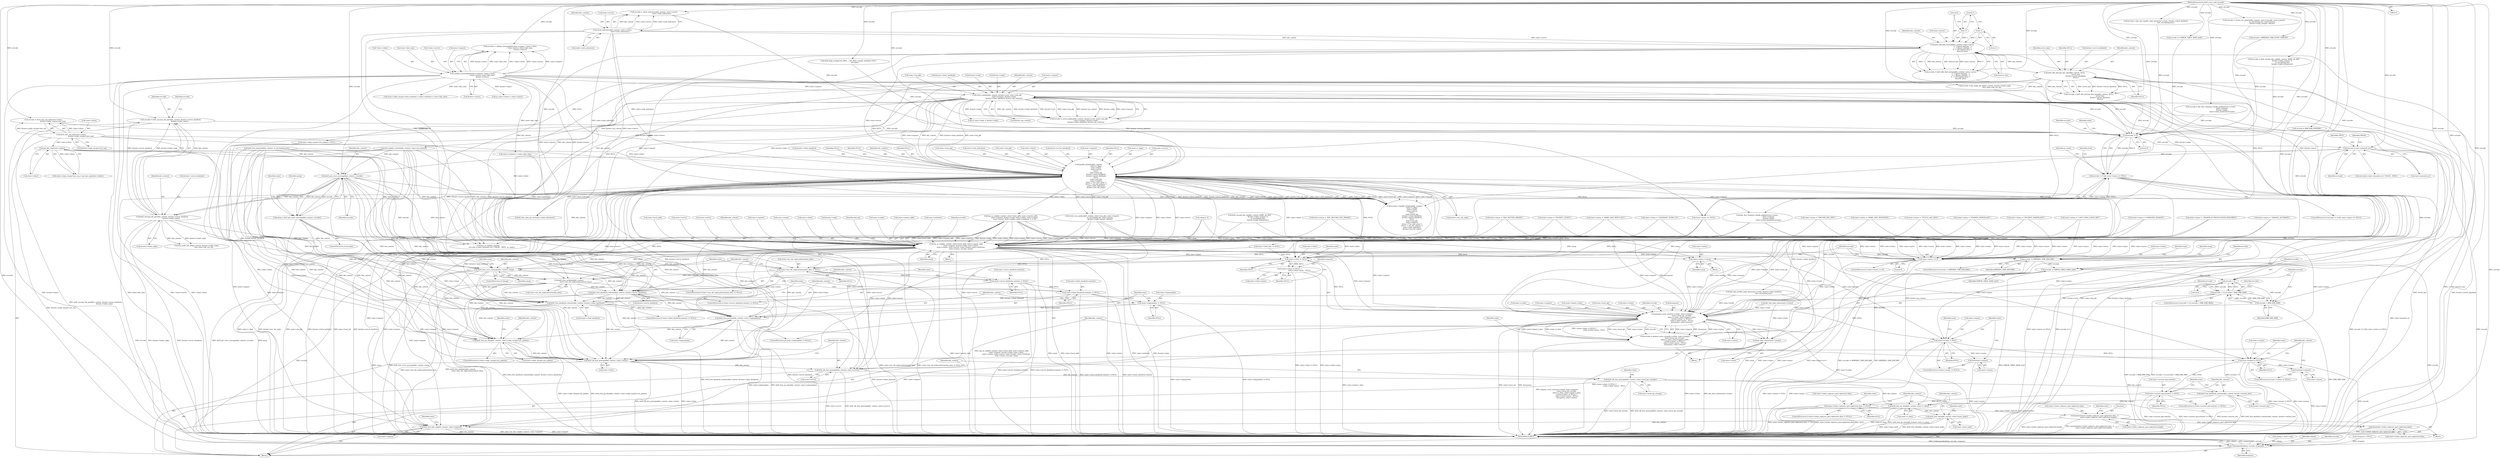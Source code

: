 digraph "0_krb5_ffb35baac6981f9e8914f8f3bffd37f284b85970@API" {
"1000519" [label="(Call,errcode = krb5_encrypt_tkt_part(kdc_context, &state->server_keyblock,\n                                    &state->ticket_reply))"];
"1000521" [label="(Call,krb5_encrypt_tkt_part(kdc_context, &state->server_keyblock,\n                                    &state->ticket_reply))"];
"1000466" [label="(Call,handle_authdata(kdc_context,\n                              state->c_flags,\n                              state->client,\n                              state->server,\n                              NULL,\n                              state->local_tgt,\n                              &state->client_keyblock,\n                              &state->server_keyblock,\n                              NULL,\n                              state->req_pkt,\n                              state->request,\n                              NULL, /* for_user_princ */\n                              NULL, /* enc_tkt_request */\n                              state->auth_indicators,\n                              &state->enc_tkt_reply))"];
"1000413" [label="(Call,return_padata(kdc_context, &state->rock, state->req_pkt,\n                            state->request, &state->reply,\n                            &state->client_keyblock, &state->pa_context))"];
"1000250" [label="(Call,krb5_dbe_decrypt_key_data(kdc_context, NULL,\n                                             server_key,\n                                             &state->server_keyblock,\n                                             NULL))"];
"1000228" [label="(Call,krb5_dbe_find_enctype(kdc_context, state->server,\n                                         -1, /* ignore keytype   */\n                                         -1, /* Ignore salttype  */\n                                         0,  /* Get highest kvno */\n                                         &server_key))"];
"1000198" [label="(Call,check_indicators(kdc_context, state->server,\n                               state->auth_indicators))"];
"1000233" [label="(Call,-1)"];
"1000235" [label="(Call,-1)"];
"1000172" [label="(Call,validate_forwardable(state->request, *state->client,\n                                        *state->server, state->kdc_time,\n                                        &state->status))"];
"1000341" [label="(Call,get_key_exp(state->client))"];
"1000307" [label="(Call,fetch_last_req_info(state->client,\n                                       &state->reply_encpart.last_req))"];
"1000116" [label="(MethodParameterIn,krb5_error_code errcode)"];
"1000789" [label="(Call,errcode != 0)"];
"1000788" [label="(Call,errcode != 0 && state->status == NULL)"];
"1000820" [label="(Call,errcode || state->preauth_err)"];
"1000844" [label="(Call,krb5_get_error_message(kdc_context, errcode))"];
"1000842" [label="(Call,emsg = krb5_get_error_message(kdc_context, errcode))"];
"1000852" [label="(Call,log_as_req(kdc_context, state->local_addr, state->remote_addr,\n                   state->request, &state->reply, state->client,\n                   state->cname, state->server, state->sname, state->authtime,\n                   state->status, errcode, emsg))"];
"1000894" [label="(Call,state->status == 0)"];
"1000926" [label="(Call,prepare_error_as(state->rstate, state->request,\n                                       state->local_tgt, errcode,\n                                       state->e_data, state->typed_e_data,\n                                       ((state->client != NULL) ?\n                                        state->client->princ : NULL),\n                                       &response, state->status))"];
"1000924" [label="(Call,errcode = prepare_error_as(state->rstate, state->request,\n                                       state->local_tgt, errcode,\n                                       state->e_data, state->typed_e_data,\n                                       ((state->client != NULL) ?\n                                        state->client->princ : NULL),\n                                       &response, state->status))"];
"1001162" [label="(Call,(*oldrespond)(oldarg, errcode, response))"];
"1001133" [label="(Call,krb5_free_pa_data(kdc_context, state->e_data))"];
"1001138" [label="(Call,krb5_free_data(kdc_context, state->inner_body))"];
"1001147" [label="(Call,krb5_free_kdc_req(kdc_context, state->request))"];
"1001143" [label="(Call,kdc_free_rstate(state->rstate))"];
"1000900" [label="(Call,state->status = emsg)"];
"1000906" [label="(Call,errcode != KRB5KDC_ERR_DISCARD)"];
"1000910" [label="(Call,errcode -= ERROR_TABLE_BASE_krb5)"];
"1000915" [label="(Call,errcode < 0)"];
"1000914" [label="(Call,errcode < 0 || errcode > KRB_ERR_MAX)"];
"1000918" [label="(Call,errcode > KRB_ERR_MAX)"];
"1000944" [label="(Call,state->client != NULL)"];
"1000943" [label="(Call,(state->client != NULL) ?\n                                        state->client->princ : NULL)"];
"1000971" [label="(Call,state->enc_tkt_reply.authorization_data != NULL)"];
"1000978" [label="(Call,krb5_free_authdata(kdc_context,\n                           state->enc_tkt_reply.authorization_data))"];
"1000993" [label="(Call,krb5_free_keyblock_contents(kdc_context, &state->server_keyblock))"];
"1001007" [label="(Call,krb5_free_keyblock_contents(kdc_context, &state->client_keyblock))"];
"1001021" [label="(Call,krb5_free_pa_data(kdc_context, state->reply.padata))"];
"1001034" [label="(Call,krb5_free_pa_data(kdc_context, state->reply_encpart.enc_padata))"];
"1001061" [label="(Call,krb5_db_free_principal(kdc_context, state->client))"];
"1001066" [label="(Call,krb5_db_free_principal(kdc_context, state->server))"];
"1001071" [label="(Call,krb5_db_free_principal(kdc_context, state->local_tgt_storage))"];
"1001084" [label="(Call,krb5_free_keyblock_contents(kdc_context, &state->session_key))"];
"1000986" [label="(Call,state->server_keyblock.contents != NULL)"];
"1001000" [label="(Call,state->client_keyblock.contents != NULL)"];
"1001014" [label="(Call,state->reply.padata != NULL)"];
"1001042" [label="(Call,state->cname != NULL)"];
"1001047" [label="(Call,free(state->cname))"];
"1001052" [label="(Call,state->sname != NULL)"];
"1001057" [label="(Call,free(state->sname))"];
"1001077" [label="(Call,state->session_key.contents != NULL)"];
"1001091" [label="(Call,state->ticket_reply.enc_part.ciphertext.data != NULL)"];
"1001103" [label="(Call,memset(state->ticket_reply.enc_part.ciphertext.data , 0,\n               state->ticket_reply.enc_part.ciphertext.length))"];
"1001123" [label="(Call,free(state->ticket_reply.enc_part.ciphertext.data))"];
"1000967" [label="(Call,krb5_free_error_message(kdc_context, emsg))"];
"1001017" [label="(Identifier,state)"];
"1001091" [label="(Call,state->ticket_reply.enc_part.ciphertext.data != NULL)"];
"1000790" [label="(Identifier,errcode)"];
"1001003" [label="(Identifier,state)"];
"1000612" [label="(Call,errcode = kdc_fast_handle_reply_key(state->rstate, &state->client_keyblock,\n                                        &as_encrypting_key))"];
"1000501" [label="(Call,&state->enc_tkt_reply)"];
"1000979" [label="(Identifier,kdc_context)"];
"1000851" [label="(Block,)"];
"1001054" [label="(Identifier,state)"];
"1000116" [label="(MethodParameterIn,krb5_error_code errcode)"];
"1000422" [label="(Call,state->request)"];
"1000478" [label="(Call,state->local_tgt)"];
"1000156" [label="(Call,oldarg = state->arg)"];
"1000655" [label="(Call,state->status = \"KDC_RETURN_ENC_PADATA\")"];
"1001147" [label="(Call,krb5_free_kdc_req(kdc_context, state->request))"];
"1000378" [label="(Call,state->reply_encpart.times.authtime = state->authtime = state->kdc_time)"];
"1000915" [label="(Call,errcode < 0)"];
"1000250" [label="(Call,krb5_dbe_decrypt_key_data(kdc_context, NULL,\n                                             server_key,\n                                             &state->server_keyblock,\n                                             NULL))"];
"1000954" [label="(Identifier,NULL)"];
"1000498" [label="(Call,state->auth_indicators)"];
"1000199" [label="(Identifier,kdc_context)"];
"1000176" [label="(Call,*state->client)"];
"1001148" [label="(Identifier,kdc_context)"];
"1000490" [label="(Call,state->req_pkt)"];
"1001152" [label="(Call,k5_free_data_ptr_list(state->auth_indicators))"];
"1000542" [label="(Call,kau_make_tkt_id(kdc_context, &state->ticket_reply,\n                              &au_state->tkt_out_id))"];
"1001056" [label="(Identifier,NULL)"];
"1001140" [label="(Call,state->inner_body)"];
"1000830" [label="(Call,free_padata_context(kdc_context, state->pa_context))"];
"1001051" [label="(ControlStructure,if (state->sname != NULL))"];
"1001080" [label="(Identifier,state)"];
"1000192" [label="(Call,errcode += ERROR_TABLE_BASE_krb5)"];
"1001108" [label="(Identifier,state)"];
"1000229" [label="(Identifier,kdc_context)"];
"1001085" [label="(Identifier,kdc_context)"];
"1000992" [label="(Identifier,NULL)"];
"1000937" [label="(Call,state->e_data)"];
"1001149" [label="(Call,state->request)"];
"1000899" [label="(Block,)"];
"1000750" [label="(Call,log_as_req(kdc_context, state->local_addr, state->remote_addr,\n               state->request, &state->reply, state->client, state->cname,\n               state->server, state->sname, state->authtime, 0, 0, 0))"];
"1000254" [label="(Call,&state->server_keyblock)"];
"1000527" [label="(Call,&state->ticket_reply)"];
"1000196" [label="(Call,errcode = check_indicators(kdc_context, state->server,\n                               state->auth_indicators))"];
"1000854" [label="(Call,state->local_addr)"];
"1000471" [label="(Call,state->client)"];
"1000440" [label="(Call,state->status = \"KDC_RETURN_PADATA\")"];
"1000917" [label="(Literal,0)"];
"1000230" [label="(Call,state->server)"];
"1000873" [label="(Call,state->server)"];
"1000966" [label="(Identifier,emsg)"];
"1000419" [label="(Call,state->req_pkt)"];
"1000882" [label="(Call,state->status)"];
"1000930" [label="(Call,state->request)"];
"1000940" [label="(Call,state->typed_e_data)"];
"1000614" [label="(Call,kdc_fast_handle_reply_key(state->rstate, &state->client_keyblock,\n                                        &as_encrypting_key))"];
"1000994" [label="(Identifier,kdc_context)"];
"1000898" [label="(Literal,0)"];
"1000804" [label="(Identifier,au_state)"];
"1000172" [label="(Call,validate_forwardable(state->request, *state->client,\n                                        *state->server, state->kdc_time,\n                                        &state->status))"];
"1000677" [label="(Call,krb5_encode_kdc_rep(kdc_context, KRB5_AS_REP,\n                                  &state->reply_encpart, 0,\n                                  as_encrypting_key,\n                                  &state->reply, &response))"];
"1001134" [label="(Identifier,kdc_context)"];
"1001049" [label="(Identifier,state)"];
"1001076" [label="(ControlStructure,if (state->session_key.contents != NULL))"];
"1000853" [label="(Identifier,kdc_context)"];
"1000485" [label="(Call,&state->server_keyblock)"];
"1000843" [label="(Identifier,emsg)"];
"1001047" [label="(Call,free(state->cname))"];
"1000860" [label="(Call,state->request)"];
"1000909" [label="(Block,)"];
"1001053" [label="(Call,state->sname)"];
"1000876" [label="(Call,state->sname)"];
"1000534" [label="(Call,state->status = \"ENCRYPT_TICKET\")"];
"1000901" [label="(Call,state->status)"];
"1000789" [label="(Call,errcode != 0)"];
"1000508" [label="(Call,krb5_klog_syslog(LOG_INFO, _(\"AS_REQ : handle_authdata (%d)\"),\n                         errcode))"];
"1000840" [label="(ControlStructure,if (errcode))"];
"1000817" [label="(Call,kau_as_req(kdc_context,\n              (errcode || state->preauth_err) ? FALSE : TRUE, au_state))"];
"1000540" [label="(Call,errcode = kau_make_tkt_id(kdc_context, &state->ticket_reply,\n                              &au_state->tkt_out_id))"];
"1000228" [label="(Call,krb5_dbe_find_enctype(kdc_context, state->server,\n                                         -1, /* ignore keytype   */\n                                         -1, /* Ignore salttype  */\n                                         0,  /* Get highest kvno */\n                                         &server_key))"];
"1000844" [label="(Call,krb5_get_error_message(kdc_context, errcode))"];
"1000794" [label="(Identifier,state)"];
"1000493" [label="(Call,state->request)"];
"1001104" [label="(Call,state->ticket_reply.enc_part.ciphertext.data)"];
"1000522" [label="(Identifier,kdc_context)"];
"1000497" [label="(Identifier,NULL)"];
"1001144" [label="(Call,state->rstate)"];
"1001092" [label="(Call,state->ticket_reply.enc_part.ciphertext.data)"];
"1000820" [label="(Call,errcode || state->preauth_err)"];
"1000627" [label="(Call,state->status = \"MAKE_FAST_REPLY_KEY\")"];
"1000974" [label="(Identifier,state)"];
"1001124" [label="(Call,state->ticket_reply.enc_part.ciphertext.data)"];
"1000867" [label="(Call,state->client)"];
"1000693" [label="(Call,state->client_key != NULL)"];
"1001007" [label="(Call,krb5_free_keyblock_contents(kdc_context, &state->client_keyblock))"];
"1000532" [label="(Identifier,errcode)"];
"1000895" [label="(Call,state->status)"];
"1000913" [label="(ControlStructure,if (errcode < 0 || errcode > KRB_ERR_MAX))"];
"1001163" [label="(Identifier,oldarg)"];
"1000863" [label="(Call,&state->reply)"];
"1000925" [label="(Identifier,errcode)"];
"1000978" [label="(Call,krb5_free_authdata(kdc_context,\n                           state->enc_tkt_reply.authorization_data))"];
"1000635" [label="(Call,return_enc_padata(kdc_context, state->req_pkt, state->request,\n                                as_encrypting_key, state->server,\n                                &state->reply_encpart, FALSE))"];
"1001138" [label="(Call,krb5_free_data(kdc_context, state->inner_body))"];
"1000986" [label="(Call,state->server_keyblock.contents != NULL)"];
"1001128" [label="(Identifier,state)"];
"1000203" [label="(Call,state->auth_indicators)"];
"1000170" [label="(Call,errcode = validate_forwardable(state->request, *state->client,\n                                        *state->server, state->kdc_time,\n                                        &state->status))"];
"1000555" [label="(Call,state->status = \"GENERATE_TICKET_ID\")"];
"1000236" [label="(Literal,1)"];
"1000904" [label="(Identifier,emsg)"];
"1001166" [label="(MethodReturn,RET)"];
"1000944" [label="(Call,state->client != NULL)"];
"1000574" [label="(Call,kdc_fast_response_handle_padata(state->rstate,\n                                              state->request,\n                                              &state->reply,\n                                              state->client_keyblock.enctype))"];
"1001086" [label="(Call,&state->session_key)"];
"1001123" [label="(Call,free(state->ticket_reply.enc_part.ciphertext.data))"];
"1000968" [label="(Identifier,kdc_context)"];
"1000902" [label="(Identifier,state)"];
"1000464" [label="(Call,errcode = handle_authdata(kdc_context,\n                              state->c_flags,\n                              state->client,\n                              state->server,\n                              NULL,\n                              state->local_tgt,\n                              &state->client_keyblock,\n                              &state->server_keyblock,\n                              NULL,\n                              state->req_pkt,\n                              state->request,\n                              NULL, /* for_user_princ */\n                              NULL, /* enc_tkt_request */\n                              state->auth_indicators,\n                              &state->enc_tkt_reply))"];
"1000468" [label="(Call,state->c_flags)"];
"1000714" [label="(Call,state->status = \"ENCODE_KDC_REP\")"];
"1001000" [label="(Call,state->client_keyblock.contents != NULL)"];
"1001058" [label="(Call,state->sname)"];
"1000318" [label="(Call,state->status = \"FETCH_LAST_REQ\")"];
"1000971" [label="(Call,state->enc_tkt_reply.authorization_data != NULL)"];
"1000842" [label="(Call,emsg = krb5_get_error_message(kdc_context, errcode))"];
"1000916" [label="(Identifier,errcode)"];
"1000523" [label="(Call,&state->server_keyblock)"];
"1000572" [label="(Call,errcode = kdc_fast_response_handle_padata(state->rstate,\n                                              state->request,\n                                              &state->reply,\n                                              state->client_keyblock.enctype))"];
"1000260" [label="(Call,state->status = \"DECRYPT_SERVER_KEY\")"];
"1001084" [label="(Call,krb5_free_keyblock_contents(kdc_context, &state->session_key))"];
"1000184" [label="(Call,state->kdc_time)"];
"1000411" [label="(Call,errcode = return_padata(kdc_context, &state->rock, state->req_pkt,\n                            state->request, &state->reply,\n                            &state->client_keyblock, &state->pa_context))"];
"1000307" [label="(Call,fetch_last_req_info(state->client,\n                                       &state->reply_encpart.last_req))"];
"1001014" [label="(Call,state->reply.padata != NULL)"];
"1001006" [label="(Identifier,NULL)"];
"1001077" [label="(Call,state->session_key.contents != NULL)"];
"1000233" [label="(Call,-1)"];
"1000826" [label="(Identifier,TRUE)"];
"1000933" [label="(Call,state->local_tgt)"];
"1001068" [label="(Call,state->server)"];
"1000965" [label="(ControlStructure,if (emsg))"];
"1000797" [label="(Call,state->status = \"UNKNOWN_REASON\")"];
"1000235" [label="(Call,-1)"];
"1001078" [label="(Call,state->session_key.contents)"];
"1000237" [label="(Literal,0)"];
"1000846" [label="(Identifier,errcode)"];
"1000906" [label="(Call,errcode != KRB5KDC_ERR_DISCARD)"];
"1000905" [label="(ControlStructure,if (errcode != KRB5KDC_ERR_DISCARD))"];
"1000989" [label="(Identifier,state)"];
"1001059" [label="(Identifier,state)"];
"1000474" [label="(Call,state->server)"];
"1000342" [label="(Call,state->client)"];
"1000662" [label="(Call,kdc_fast_hide_client(state->rstate))"];
"1000117" [label="(Block,)"];
"1001165" [label="(Identifier,response)"];
"1000251" [label="(Identifier,kdc_context)"];
"1000949" [label="(Call,state->client->princ)"];
"1000921" [label="(Call,errcode = KRB_ERR_GENERIC)"];
"1000948" [label="(Identifier,NULL)"];
"1000912" [label="(Identifier,ERROR_TABLE_BASE_krb5)"];
"1000520" [label="(Identifier,errcode)"];
"1000792" [label="(Call,state->status == NULL)"];
"1000999" [label="(ControlStructure,if (state->client_keyblock.contents != NULL))"];
"1000128" [label="(Call,*emsg = 0)"];
"1001102" [label="(Block,)"];
"1001041" [label="(ControlStructure,if (state->cname != NULL))"];
"1000311" [label="(Call,&state->reply_encpart.last_req)"];
"1000187" [label="(Call,&state->status)"];
"1000852" [label="(Call,log_as_req(kdc_context, state->local_addr, state->remote_addr,\n                   state->request, &state->reply, state->client,\n                   state->cname, state->server, state->sname, state->authtime,\n                   state->status, errcode, emsg))"];
"1000845" [label="(Identifier,kdc_context)"];
"1000481" [label="(Call,&state->client_keyblock)"];
"1000413" [label="(Call,return_padata(kdc_context, &state->rock, state->req_pkt,\n                            state->request, &state->reply,\n                            &state->client_keyblock, &state->pa_context))"];
"1001001" [label="(Call,state->client_keyblock.contents)"];
"1000907" [label="(Identifier,errcode)"];
"1000825" [label="(Identifier,FALSE)"];
"1001043" [label="(Call,state->cname)"];
"1000496" [label="(Identifier,NULL)"];
"1000957" [label="(Call,state->status)"];
"1001021" [label="(Call,krb5_free_pa_data(kdc_context, state->reply.padata))"];
"1001046" [label="(Identifier,NULL)"];
"1001044" [label="(Identifier,state)"];
"1000209" [label="(Call,state->status = \"HIGHER_AUTHENTICATION_REQUIRED\")"];
"1000200" [label="(Call,state->server)"];
"1000926" [label="(Call,prepare_error_as(state->rstate, state->request,\n                                       state->local_tgt, errcode,\n                                       state->e_data, state->typed_e_data,\n                                       ((state->client != NULL) ?\n                                        state->client->princ : NULL),\n                                       &response, state->status))"];
"1000849" [label="(Identifier,state)"];
"1001083" [label="(Identifier,NULL)"];
"1001042" [label="(Call,state->cname != NULL)"];
"1000922" [label="(Identifier,errcode)"];
"1000888" [label="(Identifier,did_log)"];
"1000956" [label="(Identifier,response)"];
"1001101" [label="(Identifier,NULL)"];
"1000945" [label="(Call,state->client)"];
"1001057" [label="(Call,free(state->sname))"];
"1000819" [label="(Call,(errcode || state->preauth_err) ? FALSE : TRUE)"];
"1000519" [label="(Call,errcode = krb5_encrypt_tkt_part(kdc_context, &state->server_keyblock,\n                                    &state->ticket_reply))"];
"1000466" [label="(Call,handle_authdata(kdc_context,\n                              state->c_flags,\n                              state->client,\n                              state->server,\n                              NULL,\n                              state->local_tgt,\n                              &state->client_keyblock,\n                              &state->server_keyblock,\n                              NULL,\n                              state->req_pkt,\n                              state->request,\n                              NULL, /* for_user_princ */\n                              NULL, /* enc_tkt_request */\n                              state->auth_indicators,\n                              &state->enc_tkt_reply))"];
"1000477" [label="(Identifier,NULL)"];
"1000429" [label="(Call,&state->client_keyblock)"];
"1000822" [label="(Call,state->preauth_err)"];
"1000927" [label="(Call,state->rstate)"];
"1001135" [label="(Call,state->e_data)"];
"1000633" [label="(Call,errcode = return_enc_padata(kdc_context, state->req_pkt, state->request,\n                                as_encrypting_key, state->server,\n                                &state->reply_encpart, FALSE))"];
"1000467" [label="(Identifier,kdc_context)"];
"1000987" [label="(Call,state->server_keyblock.contents)"];
"1001164" [label="(Identifier,errcode)"];
"1001133" [label="(Call,krb5_free_pa_data(kdc_context, state->e_data))"];
"1000180" [label="(Call,*state->server)"];
"1000900" [label="(Call,state->status = emsg)"];
"1000977" [label="(Identifier,NULL)"];
"1000253" [label="(Identifier,server_key)"];
"1001031" [label="(Identifier,state)"];
"1000995" [label="(Call,&state->server_keyblock)"];
"1000791" [label="(Literal,0)"];
"1000799" [label="(Identifier,state)"];
"1000513" [label="(Call,state->status = \"HANDLE_AUTHDATA\")"];
"1001009" [label="(Call,&state->client_keyblock)"];
"1001015" [label="(Call,state->reply.padata)"];
"1000460" [label="(Call,errcode = KRB5KDC_ERR_ETYPE_NOSUPP)"];
"1000234" [label="(Literal,1)"];
"1000124" [label="(Call,*response = NULL)"];
"1000914" [label="(Call,errcode < 0 || errcode > KRB_ERR_MAX)"];
"1000248" [label="(Call,errcode = krb5_dbe_decrypt_key_data(kdc_context, NULL,\n                                             server_key,\n                                             &state->server_keyblock,\n                                             NULL))"];
"1001066" [label="(Call,krb5_db_free_principal(kdc_context, state->server))"];
"1000920" [label="(Identifier,KRB_ERR_MAX)"];
"1000936" [label="(Identifier,errcode)"];
"1001063" [label="(Call,state->client)"];
"1000198" [label="(Call,check_indicators(kdc_context, state->server,\n                               state->auth_indicators))"];
"1001139" [label="(Identifier,kdc_context)"];
"1001072" [label="(Identifier,kdc_context)"];
"1001096" [label="(Identifier,state)"];
"1000969" [label="(Identifier,emsg)"];
"1000809" [label="(Call,au_state->reply = &state->reply)"];
"1000911" [label="(Identifier,errcode)"];
"1001103" [label="(Call,memset(state->ticket_reply.enc_part.ciphertext.data , 0,\n               state->ticket_reply.enc_part.ciphertext.length))"];
"1000821" [label="(Identifier,errcode)"];
"1001154" [label="(Identifier,state)"];
"1000386" [label="(Call,state->authtime = state->kdc_time)"];
"1000433" [label="(Call,&state->pa_context)"];
"1001034" [label="(Call,krb5_free_pa_data(kdc_context, state->reply_encpart.enc_padata))"];
"1000894" [label="(Call,state->status == 0)"];
"1001071" [label="(Call,krb5_db_free_principal(kdc_context, state->local_tgt_storage))"];
"1000980" [label="(Call,state->enc_tkt_reply.authorization_data)"];
"1000415" [label="(Call,&state->rock)"];
"1000870" [label="(Call,state->cname)"];
"1001035" [label="(Identifier,kdc_context)"];
"1001061" [label="(Call,krb5_db_free_principal(kdc_context, state->client))"];
"1000425" [label="(Call,&state->reply)"];
"1000924" [label="(Call,errcode = prepare_error_as(state->rstate, state->request,\n                                       state->local_tgt, errcode,\n                                       state->e_data, state->typed_e_data,\n                                       ((state->client != NULL) ?\n                                        state->client->princ : NULL),\n                                       &response, state->status))"];
"1001114" [label="(Call,state->ticket_reply.enc_part.ciphertext.length)"];
"1000967" [label="(Call,krb5_free_error_message(kdc_context, emsg))"];
"1000675" [label="(Call,errcode = krb5_encode_kdc_rep(kdc_context, KRB5_AS_REP,\n                                  &state->reply_encpart, 0,\n                                  as_encrypting_key,\n                                  &state->reply, &response))"];
"1001036" [label="(Call,state->reply_encpart.enc_padata)"];
"1001067" [label="(Identifier,kdc_context)"];
"1000893" [label="(ControlStructure,if (state->status == 0))"];
"1000918" [label="(Call,errcode > KRB_ERR_MAX)"];
"1001013" [label="(ControlStructure,if (state->reply.padata != NULL))"];
"1001052" [label="(Call,state->sname != NULL)"];
"1000489" [label="(Identifier,NULL)"];
"1000908" [label="(Identifier,KRB5KDC_ERR_DISCARD)"];
"1001008" [label="(Identifier,kdc_context)"];
"1001090" [label="(ControlStructure,if (state->ticket_reply.enc_part.ciphertext.data != NULL))"];
"1000802" [label="(Call,au_state->status = state->status)"];
"1000857" [label="(Call,state->remote_addr)"];
"1000788" [label="(Call,errcode != 0 && state->status == NULL)"];
"1000879" [label="(Call,state->authtime)"];
"1000886" [label="(Identifier,emsg)"];
"1001073" [label="(Call,state->local_tgt_storage)"];
"1000910" [label="(Call,errcode -= ERROR_TABLE_BASE_krb5)"];
"1000258" [label="(Identifier,NULL)"];
"1000962" [label="(Identifier,state)"];
"1001023" [label="(Call,state->reply.padata)"];
"1000787" [label="(ControlStructure,if (errcode != 0 && state->status == NULL))"];
"1000593" [label="(Call,state->status = \"MAKE_FAST_RESPONSE\")"];
"1000943" [label="(Call,(state->client != NULL) ?\n                                        state->client->princ : NULL)"];
"1000305" [label="(Call,errcode = fetch_last_req_info(state->client,\n                                       &state->reply_encpart.last_req))"];
"1000885" [label="(Identifier,errcode)"];
"1000951" [label="(Identifier,state)"];
"1000404" [label="(Call,state->reply_encpart.enc_padata = NULL)"];
"1001028" [label="(ControlStructure,if (state->reply_encpart.enc_padata))"];
"1000341" [label="(Call,get_key_exp(state->client))"];
"1001020" [label="(Identifier,NULL)"];
"1000173" [label="(Call,state->request)"];
"1000241" [label="(Call,state->status = \"FINDING_SERVER_KEY\")"];
"1000238" [label="(Call,&server_key)"];
"1001143" [label="(Call,kdc_free_rstate(state->rstate))"];
"1001113" [label="(Literal,0)"];
"1000308" [label="(Call,state->client)"];
"1000335" [label="(Call,state->reply_encpart.key_exp = get_key_exp(state->client))"];
"1000985" [label="(ControlStructure,if (state->server_keyblock.contents != NULL))"];
"1001062" [label="(Identifier,kdc_context)"];
"1001162" [label="(Call,(*oldrespond)(oldarg, errcode, response))"];
"1000414" [label="(Identifier,kdc_context)"];
"1000252" [label="(Identifier,NULL)"];
"1001048" [label="(Call,state->cname)"];
"1001145" [label="(Identifier,state)"];
"1000993" [label="(Call,krb5_free_keyblock_contents(kdc_context, &state->server_keyblock))"];
"1000970" [label="(ControlStructure,if (state->enc_tkt_reply.authorization_data != NULL))"];
"1000837" [label="(Call,krb5_free_keyblock(kdc_context, as_encrypting_key))"];
"1000972" [label="(Call,state->enc_tkt_reply.authorization_data)"];
"1000521" [label="(Call,krb5_encrypt_tkt_part(kdc_context, &state->server_keyblock,\n                                    &state->ticket_reply))"];
"1000226" [label="(Call,errcode = krb5_dbe_find_enctype(kdc_context, state->server,\n                                         -1, /* ignore keytype   */\n                                         -1, /* Ignore salttype  */\n                                         0,  /* Get highest kvno */\n                                         &server_key))"];
"1001022" [label="(Identifier,kdc_context)"];
"1000919" [label="(Identifier,errcode)"];
"1000955" [label="(Call,&response)"];
"1000455" [label="(Call,state->status = \"CANT_FIND_CLIENT_KEY\")"];
"1000519" -> "1000117"  [label="AST: "];
"1000519" -> "1000521"  [label="CFG: "];
"1000520" -> "1000519"  [label="AST: "];
"1000521" -> "1000519"  [label="AST: "];
"1000532" -> "1000519"  [label="CFG: "];
"1000519" -> "1001166"  [label="DDG: krb5_encrypt_tkt_part(kdc_context, &state->server_keyblock,\n                                    &state->ticket_reply)"];
"1000521" -> "1000519"  [label="DDG: kdc_context"];
"1000521" -> "1000519"  [label="DDG: &state->server_keyblock"];
"1000521" -> "1000519"  [label="DDG: &state->ticket_reply"];
"1000116" -> "1000519"  [label="DDG: errcode"];
"1000519" -> "1000789"  [label="DDG: errcode"];
"1000521" -> "1000527"  [label="CFG: "];
"1000522" -> "1000521"  [label="AST: "];
"1000523" -> "1000521"  [label="AST: "];
"1000527" -> "1000521"  [label="AST: "];
"1000521" -> "1001166"  [label="DDG: &state->ticket_reply"];
"1000521" -> "1001166"  [label="DDG: &state->server_keyblock"];
"1000466" -> "1000521"  [label="DDG: kdc_context"];
"1000466" -> "1000521"  [label="DDG: &state->server_keyblock"];
"1000521" -> "1000542"  [label="DDG: kdc_context"];
"1000521" -> "1000542"  [label="DDG: &state->ticket_reply"];
"1000521" -> "1000817"  [label="DDG: kdc_context"];
"1000521" -> "1000993"  [label="DDG: &state->server_keyblock"];
"1000466" -> "1000464"  [label="AST: "];
"1000466" -> "1000501"  [label="CFG: "];
"1000467" -> "1000466"  [label="AST: "];
"1000468" -> "1000466"  [label="AST: "];
"1000471" -> "1000466"  [label="AST: "];
"1000474" -> "1000466"  [label="AST: "];
"1000477" -> "1000466"  [label="AST: "];
"1000478" -> "1000466"  [label="AST: "];
"1000481" -> "1000466"  [label="AST: "];
"1000485" -> "1000466"  [label="AST: "];
"1000489" -> "1000466"  [label="AST: "];
"1000490" -> "1000466"  [label="AST: "];
"1000493" -> "1000466"  [label="AST: "];
"1000496" -> "1000466"  [label="AST: "];
"1000497" -> "1000466"  [label="AST: "];
"1000498" -> "1000466"  [label="AST: "];
"1000501" -> "1000466"  [label="AST: "];
"1000464" -> "1000466"  [label="CFG: "];
"1000466" -> "1001166"  [label="DDG: state->c_flags"];
"1000466" -> "1001166"  [label="DDG: &state->enc_tkt_reply"];
"1000466" -> "1001166"  [label="DDG: state->req_pkt"];
"1000466" -> "1001166"  [label="DDG: &state->client_keyblock"];
"1000466" -> "1001166"  [label="DDG: state->local_tgt"];
"1000466" -> "1001166"  [label="DDG: &state->server_keyblock"];
"1000466" -> "1000464"  [label="DDG: state->c_flags"];
"1000466" -> "1000464"  [label="DDG: NULL"];
"1000466" -> "1000464"  [label="DDG: state->local_tgt"];
"1000466" -> "1000464"  [label="DDG: state->request"];
"1000466" -> "1000464"  [label="DDG: state->req_pkt"];
"1000466" -> "1000464"  [label="DDG: &state->client_keyblock"];
"1000466" -> "1000464"  [label="DDG: &state->server_keyblock"];
"1000466" -> "1000464"  [label="DDG: kdc_context"];
"1000466" -> "1000464"  [label="DDG: state->server"];
"1000466" -> "1000464"  [label="DDG: state->client"];
"1000466" -> "1000464"  [label="DDG: &state->enc_tkt_reply"];
"1000466" -> "1000464"  [label="DDG: state->auth_indicators"];
"1000413" -> "1000466"  [label="DDG: kdc_context"];
"1000413" -> "1000466"  [label="DDG: &state->client_keyblock"];
"1000413" -> "1000466"  [label="DDG: state->req_pkt"];
"1000413" -> "1000466"  [label="DDG: state->request"];
"1000341" -> "1000466"  [label="DDG: state->client"];
"1000228" -> "1000466"  [label="DDG: state->server"];
"1000250" -> "1000466"  [label="DDG: NULL"];
"1000250" -> "1000466"  [label="DDG: &state->server_keyblock"];
"1000198" -> "1000466"  [label="DDG: state->auth_indicators"];
"1000466" -> "1000574"  [label="DDG: state->request"];
"1000466" -> "1000614"  [label="DDG: &state->client_keyblock"];
"1000466" -> "1000635"  [label="DDG: state->req_pkt"];
"1000466" -> "1000635"  [label="DDG: state->server"];
"1000466" -> "1000693"  [label="DDG: NULL"];
"1000466" -> "1000750"  [label="DDG: state->client"];
"1000466" -> "1000792"  [label="DDG: NULL"];
"1000466" -> "1000817"  [label="DDG: kdc_context"];
"1000466" -> "1000852"  [label="DDG: state->request"];
"1000466" -> "1000852"  [label="DDG: state->client"];
"1000466" -> "1000852"  [label="DDG: state->server"];
"1000466" -> "1000926"  [label="DDG: state->request"];
"1000466" -> "1000926"  [label="DDG: state->local_tgt"];
"1000466" -> "1000944"  [label="DDG: state->client"];
"1000466" -> "1000944"  [label="DDG: NULL"];
"1000466" -> "1000971"  [label="DDG: NULL"];
"1000466" -> "1000993"  [label="DDG: &state->server_keyblock"];
"1000466" -> "1001007"  [label="DDG: &state->client_keyblock"];
"1000466" -> "1001061"  [label="DDG: state->client"];
"1000466" -> "1001066"  [label="DDG: state->server"];
"1000466" -> "1001147"  [label="DDG: state->request"];
"1000466" -> "1001152"  [label="DDG: state->auth_indicators"];
"1000413" -> "1000411"  [label="AST: "];
"1000413" -> "1000433"  [label="CFG: "];
"1000414" -> "1000413"  [label="AST: "];
"1000415" -> "1000413"  [label="AST: "];
"1000419" -> "1000413"  [label="AST: "];
"1000422" -> "1000413"  [label="AST: "];
"1000425" -> "1000413"  [label="AST: "];
"1000429" -> "1000413"  [label="AST: "];
"1000433" -> "1000413"  [label="AST: "];
"1000411" -> "1000413"  [label="CFG: "];
"1000413" -> "1001166"  [label="DDG: &state->pa_context"];
"1000413" -> "1001166"  [label="DDG: &state->rock"];
"1000413" -> "1001166"  [label="DDG: state->req_pkt"];
"1000413" -> "1001166"  [label="DDG: &state->client_keyblock"];
"1000413" -> "1000411"  [label="DDG: kdc_context"];
"1000413" -> "1000411"  [label="DDG: &state->client_keyblock"];
"1000413" -> "1000411"  [label="DDG: &state->rock"];
"1000413" -> "1000411"  [label="DDG: state->req_pkt"];
"1000413" -> "1000411"  [label="DDG: &state->pa_context"];
"1000413" -> "1000411"  [label="DDG: &state->reply"];
"1000413" -> "1000411"  [label="DDG: state->request"];
"1000250" -> "1000413"  [label="DDG: kdc_context"];
"1000172" -> "1000413"  [label="DDG: state->request"];
"1000413" -> "1000574"  [label="DDG: &state->reply"];
"1000413" -> "1000809"  [label="DDG: &state->reply"];
"1000413" -> "1000817"  [label="DDG: kdc_context"];
"1000413" -> "1000830"  [label="DDG: &state->pa_context"];
"1000413" -> "1000852"  [label="DDG: state->request"];
"1000413" -> "1000852"  [label="DDG: &state->reply"];
"1000413" -> "1000926"  [label="DDG: state->request"];
"1000413" -> "1001007"  [label="DDG: &state->client_keyblock"];
"1000413" -> "1001147"  [label="DDG: state->request"];
"1000250" -> "1000248"  [label="AST: "];
"1000250" -> "1000258"  [label="CFG: "];
"1000251" -> "1000250"  [label="AST: "];
"1000252" -> "1000250"  [label="AST: "];
"1000253" -> "1000250"  [label="AST: "];
"1000254" -> "1000250"  [label="AST: "];
"1000258" -> "1000250"  [label="AST: "];
"1000248" -> "1000250"  [label="CFG: "];
"1000250" -> "1001166"  [label="DDG: server_key"];
"1000250" -> "1001166"  [label="DDG: &state->server_keyblock"];
"1000250" -> "1000248"  [label="DDG: server_key"];
"1000250" -> "1000248"  [label="DDG: &state->server_keyblock"];
"1000250" -> "1000248"  [label="DDG: NULL"];
"1000250" -> "1000248"  [label="DDG: kdc_context"];
"1000228" -> "1000250"  [label="DDG: kdc_context"];
"1000250" -> "1000404"  [label="DDG: NULL"];
"1000250" -> "1000792"  [label="DDG: NULL"];
"1000250" -> "1000817"  [label="DDG: kdc_context"];
"1000250" -> "1000944"  [label="DDG: NULL"];
"1000250" -> "1000971"  [label="DDG: NULL"];
"1000250" -> "1000993"  [label="DDG: &state->server_keyblock"];
"1000228" -> "1000226"  [label="AST: "];
"1000228" -> "1000238"  [label="CFG: "];
"1000229" -> "1000228"  [label="AST: "];
"1000230" -> "1000228"  [label="AST: "];
"1000233" -> "1000228"  [label="AST: "];
"1000235" -> "1000228"  [label="AST: "];
"1000237" -> "1000228"  [label="AST: "];
"1000238" -> "1000228"  [label="AST: "];
"1000226" -> "1000228"  [label="CFG: "];
"1000228" -> "1001166"  [label="DDG: -1"];
"1000228" -> "1001166"  [label="DDG: &server_key"];
"1000228" -> "1000226"  [label="DDG: -1"];
"1000228" -> "1000226"  [label="DDG: kdc_context"];
"1000228" -> "1000226"  [label="DDG: &server_key"];
"1000228" -> "1000226"  [label="DDG: state->server"];
"1000228" -> "1000226"  [label="DDG: 0"];
"1000198" -> "1000228"  [label="DDG: kdc_context"];
"1000198" -> "1000228"  [label="DDG: state->server"];
"1000233" -> "1000228"  [label="DDG: 1"];
"1000235" -> "1000228"  [label="DDG: 1"];
"1000228" -> "1000817"  [label="DDG: kdc_context"];
"1000228" -> "1000852"  [label="DDG: state->server"];
"1000228" -> "1001066"  [label="DDG: state->server"];
"1000198" -> "1000196"  [label="AST: "];
"1000198" -> "1000203"  [label="CFG: "];
"1000199" -> "1000198"  [label="AST: "];
"1000200" -> "1000198"  [label="AST: "];
"1000203" -> "1000198"  [label="AST: "];
"1000196" -> "1000198"  [label="CFG: "];
"1000198" -> "1000196"  [label="DDG: kdc_context"];
"1000198" -> "1000196"  [label="DDG: state->server"];
"1000198" -> "1000196"  [label="DDG: state->auth_indicators"];
"1000198" -> "1000817"  [label="DDG: kdc_context"];
"1000198" -> "1000852"  [label="DDG: state->server"];
"1000198" -> "1001066"  [label="DDG: state->server"];
"1000198" -> "1001152"  [label="DDG: state->auth_indicators"];
"1000233" -> "1000234"  [label="CFG: "];
"1000234" -> "1000233"  [label="AST: "];
"1000236" -> "1000233"  [label="CFG: "];
"1000235" -> "1000236"  [label="CFG: "];
"1000236" -> "1000235"  [label="AST: "];
"1000237" -> "1000235"  [label="CFG: "];
"1000172" -> "1000170"  [label="AST: "];
"1000172" -> "1000187"  [label="CFG: "];
"1000173" -> "1000172"  [label="AST: "];
"1000176" -> "1000172"  [label="AST: "];
"1000180" -> "1000172"  [label="AST: "];
"1000184" -> "1000172"  [label="AST: "];
"1000187" -> "1000172"  [label="AST: "];
"1000170" -> "1000172"  [label="CFG: "];
"1000172" -> "1001166"  [label="DDG: &state->status"];
"1000172" -> "1001166"  [label="DDG: state->kdc_time"];
"1000172" -> "1001166"  [label="DDG: *state->server"];
"1000172" -> "1001166"  [label="DDG: *state->client"];
"1000172" -> "1000170"  [label="DDG: &state->status"];
"1000172" -> "1000170"  [label="DDG: state->kdc_time"];
"1000172" -> "1000170"  [label="DDG: *state->client"];
"1000172" -> "1000170"  [label="DDG: *state->server"];
"1000172" -> "1000170"  [label="DDG: state->request"];
"1000172" -> "1000378"  [label="DDG: state->kdc_time"];
"1000172" -> "1000386"  [label="DDG: state->kdc_time"];
"1000172" -> "1000792"  [label="DDG: &state->status"];
"1000172" -> "1000802"  [label="DDG: &state->status"];
"1000172" -> "1000852"  [label="DDG: state->request"];
"1000172" -> "1000852"  [label="DDG: &state->status"];
"1000172" -> "1000894"  [label="DDG: &state->status"];
"1000172" -> "1000926"  [label="DDG: state->request"];
"1000172" -> "1000926"  [label="DDG: &state->status"];
"1000172" -> "1001147"  [label="DDG: state->request"];
"1000341" -> "1000335"  [label="AST: "];
"1000341" -> "1000342"  [label="CFG: "];
"1000342" -> "1000341"  [label="AST: "];
"1000335" -> "1000341"  [label="CFG: "];
"1000341" -> "1000335"  [label="DDG: state->client"];
"1000307" -> "1000341"  [label="DDG: state->client"];
"1000341" -> "1000852"  [label="DDG: state->client"];
"1000341" -> "1000944"  [label="DDG: state->client"];
"1000341" -> "1001061"  [label="DDG: state->client"];
"1000307" -> "1000305"  [label="AST: "];
"1000307" -> "1000311"  [label="CFG: "];
"1000308" -> "1000307"  [label="AST: "];
"1000311" -> "1000307"  [label="AST: "];
"1000305" -> "1000307"  [label="CFG: "];
"1000307" -> "1001166"  [label="DDG: &state->reply_encpart.last_req"];
"1000307" -> "1000305"  [label="DDG: state->client"];
"1000307" -> "1000305"  [label="DDG: &state->reply_encpart.last_req"];
"1000307" -> "1000852"  [label="DDG: state->client"];
"1000307" -> "1000944"  [label="DDG: state->client"];
"1000307" -> "1001061"  [label="DDG: state->client"];
"1000116" -> "1000114"  [label="AST: "];
"1000116" -> "1001166"  [label="DDG: errcode"];
"1000116" -> "1000170"  [label="DDG: errcode"];
"1000116" -> "1000192"  [label="DDG: errcode"];
"1000116" -> "1000196"  [label="DDG: errcode"];
"1000116" -> "1000226"  [label="DDG: errcode"];
"1000116" -> "1000248"  [label="DDG: errcode"];
"1000116" -> "1000305"  [label="DDG: errcode"];
"1000116" -> "1000411"  [label="DDG: errcode"];
"1000116" -> "1000460"  [label="DDG: errcode"];
"1000116" -> "1000464"  [label="DDG: errcode"];
"1000116" -> "1000508"  [label="DDG: errcode"];
"1000116" -> "1000540"  [label="DDG: errcode"];
"1000116" -> "1000572"  [label="DDG: errcode"];
"1000116" -> "1000612"  [label="DDG: errcode"];
"1000116" -> "1000633"  [label="DDG: errcode"];
"1000116" -> "1000675"  [label="DDG: errcode"];
"1000116" -> "1000789"  [label="DDG: errcode"];
"1000116" -> "1000820"  [label="DDG: errcode"];
"1000116" -> "1000844"  [label="DDG: errcode"];
"1000116" -> "1000852"  [label="DDG: errcode"];
"1000116" -> "1000906"  [label="DDG: errcode"];
"1000116" -> "1000910"  [label="DDG: errcode"];
"1000116" -> "1000915"  [label="DDG: errcode"];
"1000116" -> "1000918"  [label="DDG: errcode"];
"1000116" -> "1000921"  [label="DDG: errcode"];
"1000116" -> "1000924"  [label="DDG: errcode"];
"1000116" -> "1000926"  [label="DDG: errcode"];
"1000116" -> "1001162"  [label="DDG: errcode"];
"1000789" -> "1000788"  [label="AST: "];
"1000789" -> "1000791"  [label="CFG: "];
"1000790" -> "1000789"  [label="AST: "];
"1000791" -> "1000789"  [label="AST: "];
"1000794" -> "1000789"  [label="CFG: "];
"1000788" -> "1000789"  [label="CFG: "];
"1000789" -> "1000788"  [label="DDG: errcode"];
"1000789" -> "1000788"  [label="DDG: 0"];
"1000460" -> "1000789"  [label="DDG: errcode"];
"1000612" -> "1000789"  [label="DDG: errcode"];
"1000411" -> "1000789"  [label="DDG: errcode"];
"1000305" -> "1000789"  [label="DDG: errcode"];
"1000196" -> "1000789"  [label="DDG: errcode"];
"1000192" -> "1000789"  [label="DDG: errcode"];
"1000508" -> "1000789"  [label="DDG: errcode"];
"1000248" -> "1000789"  [label="DDG: errcode"];
"1000675" -> "1000789"  [label="DDG: errcode"];
"1000226" -> "1000789"  [label="DDG: errcode"];
"1000572" -> "1000789"  [label="DDG: errcode"];
"1000633" -> "1000789"  [label="DDG: errcode"];
"1000540" -> "1000789"  [label="DDG: errcode"];
"1000789" -> "1000820"  [label="DDG: errcode"];
"1000788" -> "1000787"  [label="AST: "];
"1000788" -> "1000792"  [label="CFG: "];
"1000792" -> "1000788"  [label="AST: "];
"1000799" -> "1000788"  [label="CFG: "];
"1000804" -> "1000788"  [label="CFG: "];
"1000788" -> "1001166"  [label="DDG: state->status == NULL"];
"1000788" -> "1001166"  [label="DDG: errcode != 0"];
"1000788" -> "1001166"  [label="DDG: errcode != 0 && state->status == NULL"];
"1000792" -> "1000788"  [label="DDG: state->status"];
"1000792" -> "1000788"  [label="DDG: NULL"];
"1000820" -> "1000819"  [label="AST: "];
"1000820" -> "1000821"  [label="CFG: "];
"1000820" -> "1000822"  [label="CFG: "];
"1000821" -> "1000820"  [label="AST: "];
"1000822" -> "1000820"  [label="AST: "];
"1000825" -> "1000820"  [label="CFG: "];
"1000826" -> "1000820"  [label="CFG: "];
"1000820" -> "1001166"  [label="DDG: state->preauth_err"];
"1000820" -> "1000844"  [label="DDG: errcode"];
"1000820" -> "1000852"  [label="DDG: errcode"];
"1000820" -> "1000906"  [label="DDG: errcode"];
"1000820" -> "1001162"  [label="DDG: errcode"];
"1000844" -> "1000842"  [label="AST: "];
"1000844" -> "1000846"  [label="CFG: "];
"1000845" -> "1000844"  [label="AST: "];
"1000846" -> "1000844"  [label="AST: "];
"1000842" -> "1000844"  [label="CFG: "];
"1000844" -> "1000842"  [label="DDG: kdc_context"];
"1000844" -> "1000842"  [label="DDG: errcode"];
"1000837" -> "1000844"  [label="DDG: kdc_context"];
"1000830" -> "1000844"  [label="DDG: kdc_context"];
"1000844" -> "1000852"  [label="DDG: kdc_context"];
"1000844" -> "1000852"  [label="DDG: errcode"];
"1000844" -> "1000906"  [label="DDG: errcode"];
"1000844" -> "1000967"  [label="DDG: kdc_context"];
"1000844" -> "1000978"  [label="DDG: kdc_context"];
"1000844" -> "1000993"  [label="DDG: kdc_context"];
"1000844" -> "1001007"  [label="DDG: kdc_context"];
"1000844" -> "1001021"  [label="DDG: kdc_context"];
"1000844" -> "1001034"  [label="DDG: kdc_context"];
"1000844" -> "1001061"  [label="DDG: kdc_context"];
"1000844" -> "1001162"  [label="DDG: errcode"];
"1000842" -> "1000840"  [label="AST: "];
"1000843" -> "1000842"  [label="AST: "];
"1000849" -> "1000842"  [label="CFG: "];
"1000842" -> "1001166"  [label="DDG: emsg"];
"1000842" -> "1001166"  [label="DDG: krb5_get_error_message(kdc_context, errcode)"];
"1000842" -> "1000852"  [label="DDG: emsg"];
"1000842" -> "1000900"  [label="DDG: emsg"];
"1000842" -> "1000967"  [label="DDG: emsg"];
"1000852" -> "1000851"  [label="AST: "];
"1000852" -> "1000886"  [label="CFG: "];
"1000853" -> "1000852"  [label="AST: "];
"1000854" -> "1000852"  [label="AST: "];
"1000857" -> "1000852"  [label="AST: "];
"1000860" -> "1000852"  [label="AST: "];
"1000863" -> "1000852"  [label="AST: "];
"1000867" -> "1000852"  [label="AST: "];
"1000870" -> "1000852"  [label="AST: "];
"1000873" -> "1000852"  [label="AST: "];
"1000876" -> "1000852"  [label="AST: "];
"1000879" -> "1000852"  [label="AST: "];
"1000882" -> "1000852"  [label="AST: "];
"1000885" -> "1000852"  [label="AST: "];
"1000886" -> "1000852"  [label="AST: "];
"1000888" -> "1000852"  [label="CFG: "];
"1000852" -> "1001166"  [label="DDG: state->remote_addr"];
"1000852" -> "1001166"  [label="DDG: log_as_req(kdc_context, state->local_addr, state->remote_addr,\n                   state->request, &state->reply, state->client,\n                   state->cname, state->server, state->sname, state->authtime,\n                   state->status, errcode, emsg)"];
"1000852" -> "1001166"  [label="DDG: emsg"];
"1000852" -> "1001166"  [label="DDG: state->local_addr"];
"1000852" -> "1001166"  [label="DDG: state->status"];
"1000852" -> "1001166"  [label="DDG: state->authtime"];
"1000852" -> "1001166"  [label="DDG: &state->reply"];
"1000837" -> "1000852"  [label="DDG: kdc_context"];
"1000830" -> "1000852"  [label="DDG: kdc_context"];
"1000750" -> "1000852"  [label="DDG: state->local_addr"];
"1000750" -> "1000852"  [label="DDG: state->remote_addr"];
"1000750" -> "1000852"  [label="DDG: state->request"];
"1000750" -> "1000852"  [label="DDG: &state->reply"];
"1000750" -> "1000852"  [label="DDG: state->client"];
"1000750" -> "1000852"  [label="DDG: state->cname"];
"1000750" -> "1000852"  [label="DDG: state->server"];
"1000750" -> "1000852"  [label="DDG: state->sname"];
"1000750" -> "1000852"  [label="DDG: state->authtime"];
"1000574" -> "1000852"  [label="DDG: state->request"];
"1000574" -> "1000852"  [label="DDG: &state->reply"];
"1000635" -> "1000852"  [label="DDG: state->request"];
"1000635" -> "1000852"  [label="DDG: state->server"];
"1000677" -> "1000852"  [label="DDG: &state->reply"];
"1000386" -> "1000852"  [label="DDG: state->authtime"];
"1000655" -> "1000852"  [label="DDG: state->status"];
"1000714" -> "1000852"  [label="DDG: state->status"];
"1000209" -> "1000852"  [label="DDG: state->status"];
"1000318" -> "1000852"  [label="DDG: state->status"];
"1000627" -> "1000852"  [label="DDG: state->status"];
"1000555" -> "1000852"  [label="DDG: state->status"];
"1000593" -> "1000852"  [label="DDG: state->status"];
"1000797" -> "1000852"  [label="DDG: state->status"];
"1000241" -> "1000852"  [label="DDG: state->status"];
"1000440" -> "1000852"  [label="DDG: state->status"];
"1000455" -> "1000852"  [label="DDG: state->status"];
"1000792" -> "1000852"  [label="DDG: state->status"];
"1000513" -> "1000852"  [label="DDG: state->status"];
"1000260" -> "1000852"  [label="DDG: state->status"];
"1000534" -> "1000852"  [label="DDG: state->status"];
"1000128" -> "1000852"  [label="DDG: emsg"];
"1000852" -> "1000894"  [label="DDG: state->status"];
"1000852" -> "1000900"  [label="DDG: emsg"];
"1000852" -> "1000906"  [label="DDG: errcode"];
"1000852" -> "1000926"  [label="DDG: state->request"];
"1000852" -> "1000944"  [label="DDG: state->client"];
"1000852" -> "1000967"  [label="DDG: kdc_context"];
"1000852" -> "1000967"  [label="DDG: emsg"];
"1000852" -> "1000978"  [label="DDG: kdc_context"];
"1000852" -> "1000993"  [label="DDG: kdc_context"];
"1000852" -> "1001007"  [label="DDG: kdc_context"];
"1000852" -> "1001021"  [label="DDG: kdc_context"];
"1000852" -> "1001034"  [label="DDG: kdc_context"];
"1000852" -> "1001042"  [label="DDG: state->cname"];
"1000852" -> "1001052"  [label="DDG: state->sname"];
"1000852" -> "1001061"  [label="DDG: kdc_context"];
"1000852" -> "1001061"  [label="DDG: state->client"];
"1000852" -> "1001066"  [label="DDG: state->server"];
"1000852" -> "1001147"  [label="DDG: state->request"];
"1000852" -> "1001162"  [label="DDG: errcode"];
"1000894" -> "1000893"  [label="AST: "];
"1000894" -> "1000898"  [label="CFG: "];
"1000895" -> "1000894"  [label="AST: "];
"1000898" -> "1000894"  [label="AST: "];
"1000902" -> "1000894"  [label="CFG: "];
"1000907" -> "1000894"  [label="CFG: "];
"1000894" -> "1001166"  [label="DDG: state->status"];
"1000894" -> "1001166"  [label="DDG: state->status == 0"];
"1000655" -> "1000894"  [label="DDG: state->status"];
"1000714" -> "1000894"  [label="DDG: state->status"];
"1000209" -> "1000894"  [label="DDG: state->status"];
"1000318" -> "1000894"  [label="DDG: state->status"];
"1000627" -> "1000894"  [label="DDG: state->status"];
"1000555" -> "1000894"  [label="DDG: state->status"];
"1000593" -> "1000894"  [label="DDG: state->status"];
"1000797" -> "1000894"  [label="DDG: state->status"];
"1000241" -> "1000894"  [label="DDG: state->status"];
"1000440" -> "1000894"  [label="DDG: state->status"];
"1000455" -> "1000894"  [label="DDG: state->status"];
"1000792" -> "1000894"  [label="DDG: state->status"];
"1000513" -> "1000894"  [label="DDG: state->status"];
"1000260" -> "1000894"  [label="DDG: state->status"];
"1000534" -> "1000894"  [label="DDG: state->status"];
"1000894" -> "1000926"  [label="DDG: state->status"];
"1000926" -> "1000924"  [label="AST: "];
"1000926" -> "1000957"  [label="CFG: "];
"1000927" -> "1000926"  [label="AST: "];
"1000930" -> "1000926"  [label="AST: "];
"1000933" -> "1000926"  [label="AST: "];
"1000936" -> "1000926"  [label="AST: "];
"1000937" -> "1000926"  [label="AST: "];
"1000940" -> "1000926"  [label="AST: "];
"1000943" -> "1000926"  [label="AST: "];
"1000955" -> "1000926"  [label="AST: "];
"1000957" -> "1000926"  [label="AST: "];
"1000924" -> "1000926"  [label="CFG: "];
"1000926" -> "1001166"  [label="DDG: (state->client != NULL) ?\n                                        state->client->princ : NULL"];
"1000926" -> "1001166"  [label="DDG: state->typed_e_data"];
"1000926" -> "1001166"  [label="DDG: state->local_tgt"];
"1000926" -> "1001166"  [label="DDG: &response"];
"1000926" -> "1000924"  [label="DDG: state->request"];
"1000926" -> "1000924"  [label="DDG: &response"];
"1000926" -> "1000924"  [label="DDG: state->status"];
"1000926" -> "1000924"  [label="DDG: state->typed_e_data"];
"1000926" -> "1000924"  [label="DDG: state->e_data"];
"1000926" -> "1000924"  [label="DDG: (state->client != NULL) ?\n                                        state->client->princ : NULL"];
"1000926" -> "1000924"  [label="DDG: state->local_tgt"];
"1000926" -> "1000924"  [label="DDG: state->rstate"];
"1000926" -> "1000924"  [label="DDG: errcode"];
"1000574" -> "1000926"  [label="DDG: state->rstate"];
"1000574" -> "1000926"  [label="DDG: state->request"];
"1000662" -> "1000926"  [label="DDG: state->rstate"];
"1000614" -> "1000926"  [label="DDG: state->rstate"];
"1000750" -> "1000926"  [label="DDG: state->request"];
"1000635" -> "1000926"  [label="DDG: state->request"];
"1000918" -> "1000926"  [label="DDG: errcode"];
"1000915" -> "1000926"  [label="DDG: errcode"];
"1000921" -> "1000926"  [label="DDG: errcode"];
"1000944" -> "1000926"  [label="DDG: NULL"];
"1000677" -> "1000926"  [label="DDG: &response"];
"1000900" -> "1000926"  [label="DDG: state->status"];
"1000926" -> "1001133"  [label="DDG: state->e_data"];
"1000926" -> "1001143"  [label="DDG: state->rstate"];
"1000926" -> "1001147"  [label="DDG: state->request"];
"1000924" -> "1000909"  [label="AST: "];
"1000925" -> "1000924"  [label="AST: "];
"1000962" -> "1000924"  [label="CFG: "];
"1000924" -> "1001166"  [label="DDG: prepare_error_as(state->rstate, state->request,\n                                       state->local_tgt, errcode,\n                                       state->e_data, state->typed_e_data,\n                                       ((state->client != NULL) ?\n                                        state->client->princ : NULL),\n                                       &response, state->status)"];
"1000924" -> "1001162"  [label="DDG: errcode"];
"1001162" -> "1000117"  [label="AST: "];
"1001162" -> "1001165"  [label="CFG: "];
"1001163" -> "1001162"  [label="AST: "];
"1001164" -> "1001162"  [label="AST: "];
"1001165" -> "1001162"  [label="AST: "];
"1001166" -> "1001162"  [label="CFG: "];
"1001162" -> "1001166"  [label="DDG: oldarg"];
"1001162" -> "1001166"  [label="DDG: response"];
"1001162" -> "1001166"  [label="DDG: errcode"];
"1001162" -> "1001166"  [label="DDG: (*oldrespond)(oldarg, errcode, response)"];
"1000156" -> "1001162"  [label="DDG: oldarg"];
"1000906" -> "1001162"  [label="DDG: errcode"];
"1000124" -> "1001162"  [label="DDG: response"];
"1001133" -> "1000117"  [label="AST: "];
"1001133" -> "1001135"  [label="CFG: "];
"1001134" -> "1001133"  [label="AST: "];
"1001135" -> "1001133"  [label="AST: "];
"1001139" -> "1001133"  [label="CFG: "];
"1001133" -> "1001166"  [label="DDG: state->e_data"];
"1001133" -> "1001166"  [label="DDG: krb5_free_pa_data(kdc_context, state->e_data)"];
"1001084" -> "1001133"  [label="DDG: kdc_context"];
"1001071" -> "1001133"  [label="DDG: kdc_context"];
"1001133" -> "1001138"  [label="DDG: kdc_context"];
"1001138" -> "1000117"  [label="AST: "];
"1001138" -> "1001140"  [label="CFG: "];
"1001139" -> "1001138"  [label="AST: "];
"1001140" -> "1001138"  [label="AST: "];
"1001145" -> "1001138"  [label="CFG: "];
"1001138" -> "1001166"  [label="DDG: state->inner_body"];
"1001138" -> "1001166"  [label="DDG: krb5_free_data(kdc_context, state->inner_body)"];
"1001138" -> "1001147"  [label="DDG: kdc_context"];
"1001147" -> "1000117"  [label="AST: "];
"1001147" -> "1001149"  [label="CFG: "];
"1001148" -> "1001147"  [label="AST: "];
"1001149" -> "1001147"  [label="AST: "];
"1001154" -> "1001147"  [label="CFG: "];
"1001147" -> "1001166"  [label="DDG: kdc_context"];
"1001147" -> "1001166"  [label="DDG: krb5_free_kdc_req(kdc_context, state->request)"];
"1001147" -> "1001166"  [label="DDG: state->request"];
"1000574" -> "1001147"  [label="DDG: state->request"];
"1000750" -> "1001147"  [label="DDG: state->request"];
"1000635" -> "1001147"  [label="DDG: state->request"];
"1001143" -> "1000117"  [label="AST: "];
"1001143" -> "1001144"  [label="CFG: "];
"1001144" -> "1001143"  [label="AST: "];
"1001148" -> "1001143"  [label="CFG: "];
"1001143" -> "1001166"  [label="DDG: state->rstate"];
"1001143" -> "1001166"  [label="DDG: kdc_free_rstate(state->rstate)"];
"1000574" -> "1001143"  [label="DDG: state->rstate"];
"1000662" -> "1001143"  [label="DDG: state->rstate"];
"1000614" -> "1001143"  [label="DDG: state->rstate"];
"1000900" -> "1000899"  [label="AST: "];
"1000900" -> "1000904"  [label="CFG: "];
"1000901" -> "1000900"  [label="AST: "];
"1000904" -> "1000900"  [label="AST: "];
"1000907" -> "1000900"  [label="CFG: "];
"1000900" -> "1001166"  [label="DDG: emsg"];
"1000900" -> "1001166"  [label="DDG: state->status"];
"1000128" -> "1000900"  [label="DDG: emsg"];
"1000906" -> "1000905"  [label="AST: "];
"1000906" -> "1000908"  [label="CFG: "];
"1000907" -> "1000906"  [label="AST: "];
"1000908" -> "1000906"  [label="AST: "];
"1000911" -> "1000906"  [label="CFG: "];
"1000966" -> "1000906"  [label="CFG: "];
"1000906" -> "1001166"  [label="DDG: errcode != KRB5KDC_ERR_DISCARD"];
"1000906" -> "1001166"  [label="DDG: KRB5KDC_ERR_DISCARD"];
"1000906" -> "1000910"  [label="DDG: errcode"];
"1000910" -> "1000909"  [label="AST: "];
"1000910" -> "1000912"  [label="CFG: "];
"1000911" -> "1000910"  [label="AST: "];
"1000912" -> "1000910"  [label="AST: "];
"1000916" -> "1000910"  [label="CFG: "];
"1000910" -> "1001166"  [label="DDG: ERROR_TABLE_BASE_krb5"];
"1000910" -> "1000915"  [label="DDG: errcode"];
"1000915" -> "1000914"  [label="AST: "];
"1000915" -> "1000917"  [label="CFG: "];
"1000916" -> "1000915"  [label="AST: "];
"1000917" -> "1000915"  [label="AST: "];
"1000919" -> "1000915"  [label="CFG: "];
"1000914" -> "1000915"  [label="CFG: "];
"1000915" -> "1000914"  [label="DDG: errcode"];
"1000915" -> "1000914"  [label="DDG: 0"];
"1000915" -> "1000918"  [label="DDG: errcode"];
"1000914" -> "1000913"  [label="AST: "];
"1000914" -> "1000918"  [label="CFG: "];
"1000918" -> "1000914"  [label="AST: "];
"1000922" -> "1000914"  [label="CFG: "];
"1000925" -> "1000914"  [label="CFG: "];
"1000914" -> "1001166"  [label="DDG: errcode > KRB_ERR_MAX"];
"1000914" -> "1001166"  [label="DDG: errcode < 0 || errcode > KRB_ERR_MAX"];
"1000914" -> "1001166"  [label="DDG: errcode < 0"];
"1000918" -> "1000914"  [label="DDG: errcode"];
"1000918" -> "1000914"  [label="DDG: KRB_ERR_MAX"];
"1000918" -> "1000920"  [label="CFG: "];
"1000919" -> "1000918"  [label="AST: "];
"1000920" -> "1000918"  [label="AST: "];
"1000918" -> "1001166"  [label="DDG: KRB_ERR_MAX"];
"1000944" -> "1000943"  [label="AST: "];
"1000944" -> "1000948"  [label="CFG: "];
"1000945" -> "1000944"  [label="AST: "];
"1000948" -> "1000944"  [label="AST: "];
"1000951" -> "1000944"  [label="CFG: "];
"1000954" -> "1000944"  [label="CFG: "];
"1000750" -> "1000944"  [label="DDG: state->client"];
"1000693" -> "1000944"  [label="DDG: NULL"];
"1000792" -> "1000944"  [label="DDG: NULL"];
"1000944" -> "1000943"  [label="DDG: NULL"];
"1000944" -> "1000971"  [label="DDG: NULL"];
"1000944" -> "1001061"  [label="DDG: state->client"];
"1000943" -> "1000949"  [label="CFG: "];
"1000943" -> "1000954"  [label="CFG: "];
"1000949" -> "1000943"  [label="AST: "];
"1000954" -> "1000943"  [label="AST: "];
"1000956" -> "1000943"  [label="CFG: "];
"1000943" -> "1001166"  [label="DDG: state->client != NULL"];
"1000943" -> "1001166"  [label="DDG: state->client->princ"];
"1000971" -> "1000970"  [label="AST: "];
"1000971" -> "1000977"  [label="CFG: "];
"1000972" -> "1000971"  [label="AST: "];
"1000977" -> "1000971"  [label="AST: "];
"1000979" -> "1000971"  [label="CFG: "];
"1000989" -> "1000971"  [label="CFG: "];
"1000971" -> "1001166"  [label="DDG: state->enc_tkt_reply.authorization_data"];
"1000971" -> "1001166"  [label="DDG: state->enc_tkt_reply.authorization_data != NULL"];
"1000693" -> "1000971"  [label="DDG: NULL"];
"1000792" -> "1000971"  [label="DDG: NULL"];
"1000971" -> "1000978"  [label="DDG: state->enc_tkt_reply.authorization_data"];
"1000971" -> "1000986"  [label="DDG: NULL"];
"1000978" -> "1000970"  [label="AST: "];
"1000978" -> "1000980"  [label="CFG: "];
"1000979" -> "1000978"  [label="AST: "];
"1000980" -> "1000978"  [label="AST: "];
"1000989" -> "1000978"  [label="CFG: "];
"1000978" -> "1001166"  [label="DDG: state->enc_tkt_reply.authorization_data"];
"1000978" -> "1001166"  [label="DDG: krb5_free_authdata(kdc_context,\n                           state->enc_tkt_reply.authorization_data)"];
"1000837" -> "1000978"  [label="DDG: kdc_context"];
"1000830" -> "1000978"  [label="DDG: kdc_context"];
"1000967" -> "1000978"  [label="DDG: kdc_context"];
"1000978" -> "1000993"  [label="DDG: kdc_context"];
"1000978" -> "1001007"  [label="DDG: kdc_context"];
"1000978" -> "1001021"  [label="DDG: kdc_context"];
"1000978" -> "1001034"  [label="DDG: kdc_context"];
"1000978" -> "1001061"  [label="DDG: kdc_context"];
"1000993" -> "1000985"  [label="AST: "];
"1000993" -> "1000995"  [label="CFG: "];
"1000994" -> "1000993"  [label="AST: "];
"1000995" -> "1000993"  [label="AST: "];
"1001003" -> "1000993"  [label="CFG: "];
"1000993" -> "1001166"  [label="DDG: krb5_free_keyblock_contents(kdc_context, &state->server_keyblock)"];
"1000993" -> "1001166"  [label="DDG: &state->server_keyblock"];
"1000837" -> "1000993"  [label="DDG: kdc_context"];
"1000830" -> "1000993"  [label="DDG: kdc_context"];
"1000967" -> "1000993"  [label="DDG: kdc_context"];
"1000993" -> "1001007"  [label="DDG: kdc_context"];
"1000993" -> "1001021"  [label="DDG: kdc_context"];
"1000993" -> "1001034"  [label="DDG: kdc_context"];
"1000993" -> "1001061"  [label="DDG: kdc_context"];
"1001007" -> "1000999"  [label="AST: "];
"1001007" -> "1001009"  [label="CFG: "];
"1001008" -> "1001007"  [label="AST: "];
"1001009" -> "1001007"  [label="AST: "];
"1001017" -> "1001007"  [label="CFG: "];
"1001007" -> "1001166"  [label="DDG: krb5_free_keyblock_contents(kdc_context, &state->client_keyblock)"];
"1001007" -> "1001166"  [label="DDG: &state->client_keyblock"];
"1000837" -> "1001007"  [label="DDG: kdc_context"];
"1000830" -> "1001007"  [label="DDG: kdc_context"];
"1000967" -> "1001007"  [label="DDG: kdc_context"];
"1000614" -> "1001007"  [label="DDG: &state->client_keyblock"];
"1001007" -> "1001021"  [label="DDG: kdc_context"];
"1001007" -> "1001034"  [label="DDG: kdc_context"];
"1001007" -> "1001061"  [label="DDG: kdc_context"];
"1001021" -> "1001013"  [label="AST: "];
"1001021" -> "1001023"  [label="CFG: "];
"1001022" -> "1001021"  [label="AST: "];
"1001023" -> "1001021"  [label="AST: "];
"1001031" -> "1001021"  [label="CFG: "];
"1001021" -> "1001166"  [label="DDG: krb5_free_pa_data(kdc_context, state->reply.padata)"];
"1001021" -> "1001166"  [label="DDG: state->reply.padata"];
"1000837" -> "1001021"  [label="DDG: kdc_context"];
"1000830" -> "1001021"  [label="DDG: kdc_context"];
"1000967" -> "1001021"  [label="DDG: kdc_context"];
"1001014" -> "1001021"  [label="DDG: state->reply.padata"];
"1001021" -> "1001034"  [label="DDG: kdc_context"];
"1001021" -> "1001061"  [label="DDG: kdc_context"];
"1001034" -> "1001028"  [label="AST: "];
"1001034" -> "1001036"  [label="CFG: "];
"1001035" -> "1001034"  [label="AST: "];
"1001036" -> "1001034"  [label="AST: "];
"1001044" -> "1001034"  [label="CFG: "];
"1001034" -> "1001166"  [label="DDG: state->reply_encpart.enc_padata"];
"1001034" -> "1001166"  [label="DDG: krb5_free_pa_data(kdc_context, state->reply_encpart.enc_padata)"];
"1000837" -> "1001034"  [label="DDG: kdc_context"];
"1000830" -> "1001034"  [label="DDG: kdc_context"];
"1000967" -> "1001034"  [label="DDG: kdc_context"];
"1000404" -> "1001034"  [label="DDG: state->reply_encpart.enc_padata"];
"1001034" -> "1001061"  [label="DDG: kdc_context"];
"1001061" -> "1000117"  [label="AST: "];
"1001061" -> "1001063"  [label="CFG: "];
"1001062" -> "1001061"  [label="AST: "];
"1001063" -> "1001061"  [label="AST: "];
"1001067" -> "1001061"  [label="CFG: "];
"1001061" -> "1001166"  [label="DDG: krb5_db_free_principal(kdc_context, state->client)"];
"1001061" -> "1001166"  [label="DDG: state->client"];
"1000837" -> "1001061"  [label="DDG: kdc_context"];
"1000830" -> "1001061"  [label="DDG: kdc_context"];
"1000967" -> "1001061"  [label="DDG: kdc_context"];
"1000750" -> "1001061"  [label="DDG: state->client"];
"1001061" -> "1001066"  [label="DDG: kdc_context"];
"1001066" -> "1000117"  [label="AST: "];
"1001066" -> "1001068"  [label="CFG: "];
"1001067" -> "1001066"  [label="AST: "];
"1001068" -> "1001066"  [label="AST: "];
"1001072" -> "1001066"  [label="CFG: "];
"1001066" -> "1001166"  [label="DDG: krb5_db_free_principal(kdc_context, state->server)"];
"1001066" -> "1001166"  [label="DDG: state->server"];
"1000750" -> "1001066"  [label="DDG: state->server"];
"1000635" -> "1001066"  [label="DDG: state->server"];
"1001066" -> "1001071"  [label="DDG: kdc_context"];
"1001071" -> "1000117"  [label="AST: "];
"1001071" -> "1001073"  [label="CFG: "];
"1001072" -> "1001071"  [label="AST: "];
"1001073" -> "1001071"  [label="AST: "];
"1001080" -> "1001071"  [label="CFG: "];
"1001071" -> "1001166"  [label="DDG: state->local_tgt_storage"];
"1001071" -> "1001166"  [label="DDG: krb5_db_free_principal(kdc_context, state->local_tgt_storage)"];
"1001071" -> "1001084"  [label="DDG: kdc_context"];
"1001084" -> "1001076"  [label="AST: "];
"1001084" -> "1001086"  [label="CFG: "];
"1001085" -> "1001084"  [label="AST: "];
"1001086" -> "1001084"  [label="AST: "];
"1001096" -> "1001084"  [label="CFG: "];
"1001084" -> "1001166"  [label="DDG: &state->session_key"];
"1001084" -> "1001166"  [label="DDG: krb5_free_keyblock_contents(kdc_context, &state->session_key)"];
"1000986" -> "1000985"  [label="AST: "];
"1000986" -> "1000992"  [label="CFG: "];
"1000987" -> "1000986"  [label="AST: "];
"1000992" -> "1000986"  [label="AST: "];
"1000994" -> "1000986"  [label="CFG: "];
"1001003" -> "1000986"  [label="CFG: "];
"1000986" -> "1001166"  [label="DDG: state->server_keyblock.contents"];
"1000986" -> "1001166"  [label="DDG: state->server_keyblock.contents != NULL"];
"1000986" -> "1001000"  [label="DDG: NULL"];
"1001000" -> "1000999"  [label="AST: "];
"1001000" -> "1001006"  [label="CFG: "];
"1001001" -> "1001000"  [label="AST: "];
"1001006" -> "1001000"  [label="AST: "];
"1001008" -> "1001000"  [label="CFG: "];
"1001017" -> "1001000"  [label="CFG: "];
"1001000" -> "1001166"  [label="DDG: state->client_keyblock.contents"];
"1001000" -> "1001166"  [label="DDG: state->client_keyblock.contents != NULL"];
"1001000" -> "1001014"  [label="DDG: NULL"];
"1001014" -> "1001013"  [label="AST: "];
"1001014" -> "1001020"  [label="CFG: "];
"1001015" -> "1001014"  [label="AST: "];
"1001020" -> "1001014"  [label="AST: "];
"1001022" -> "1001014"  [label="CFG: "];
"1001031" -> "1001014"  [label="CFG: "];
"1001014" -> "1001166"  [label="DDG: state->reply.padata"];
"1001014" -> "1001166"  [label="DDG: state->reply.padata != NULL"];
"1001014" -> "1001042"  [label="DDG: NULL"];
"1001042" -> "1001041"  [label="AST: "];
"1001042" -> "1001046"  [label="CFG: "];
"1001043" -> "1001042"  [label="AST: "];
"1001046" -> "1001042"  [label="AST: "];
"1001049" -> "1001042"  [label="CFG: "];
"1001054" -> "1001042"  [label="CFG: "];
"1001042" -> "1001166"  [label="DDG: state->cname != NULL"];
"1001042" -> "1001166"  [label="DDG: state->cname"];
"1000750" -> "1001042"  [label="DDG: state->cname"];
"1001042" -> "1001047"  [label="DDG: state->cname"];
"1001042" -> "1001052"  [label="DDG: NULL"];
"1001047" -> "1001041"  [label="AST: "];
"1001047" -> "1001048"  [label="CFG: "];
"1001048" -> "1001047"  [label="AST: "];
"1001054" -> "1001047"  [label="CFG: "];
"1001047" -> "1001166"  [label="DDG: state->cname"];
"1001052" -> "1001051"  [label="AST: "];
"1001052" -> "1001056"  [label="CFG: "];
"1001053" -> "1001052"  [label="AST: "];
"1001056" -> "1001052"  [label="AST: "];
"1001059" -> "1001052"  [label="CFG: "];
"1001062" -> "1001052"  [label="CFG: "];
"1001052" -> "1001166"  [label="DDG: state->sname != NULL"];
"1001052" -> "1001166"  [label="DDG: state->sname"];
"1000750" -> "1001052"  [label="DDG: state->sname"];
"1001052" -> "1001057"  [label="DDG: state->sname"];
"1001052" -> "1001077"  [label="DDG: NULL"];
"1001057" -> "1001051"  [label="AST: "];
"1001057" -> "1001058"  [label="CFG: "];
"1001058" -> "1001057"  [label="AST: "];
"1001062" -> "1001057"  [label="CFG: "];
"1001057" -> "1001166"  [label="DDG: state->sname"];
"1001077" -> "1001076"  [label="AST: "];
"1001077" -> "1001083"  [label="CFG: "];
"1001078" -> "1001077"  [label="AST: "];
"1001083" -> "1001077"  [label="AST: "];
"1001085" -> "1001077"  [label="CFG: "];
"1001096" -> "1001077"  [label="CFG: "];
"1001077" -> "1001166"  [label="DDG: state->session_key.contents"];
"1001077" -> "1001166"  [label="DDG: state->session_key.contents != NULL"];
"1001077" -> "1001091"  [label="DDG: NULL"];
"1001091" -> "1001090"  [label="AST: "];
"1001091" -> "1001101"  [label="CFG: "];
"1001092" -> "1001091"  [label="AST: "];
"1001101" -> "1001091"  [label="AST: "];
"1001108" -> "1001091"  [label="CFG: "];
"1001134" -> "1001091"  [label="CFG: "];
"1001091" -> "1001166"  [label="DDG: state->ticket_reply.enc_part.ciphertext.data != NULL"];
"1001091" -> "1001166"  [label="DDG: state->ticket_reply.enc_part.ciphertext.data"];
"1001091" -> "1001166"  [label="DDG: NULL"];
"1001091" -> "1001103"  [label="DDG: state->ticket_reply.enc_part.ciphertext.data"];
"1001103" -> "1001102"  [label="AST: "];
"1001103" -> "1001114"  [label="CFG: "];
"1001104" -> "1001103"  [label="AST: "];
"1001113" -> "1001103"  [label="AST: "];
"1001114" -> "1001103"  [label="AST: "];
"1001128" -> "1001103"  [label="CFG: "];
"1001103" -> "1001166"  [label="DDG: state->ticket_reply.enc_part.ciphertext.length"];
"1001103" -> "1001166"  [label="DDG: memset(state->ticket_reply.enc_part.ciphertext.data , 0,\n               state->ticket_reply.enc_part.ciphertext.length)"];
"1001103" -> "1001123"  [label="DDG: state->ticket_reply.enc_part.ciphertext.data"];
"1001123" -> "1001102"  [label="AST: "];
"1001123" -> "1001124"  [label="CFG: "];
"1001124" -> "1001123"  [label="AST: "];
"1001134" -> "1001123"  [label="CFG: "];
"1001123" -> "1001166"  [label="DDG: state->ticket_reply.enc_part.ciphertext.data"];
"1000967" -> "1000965"  [label="AST: "];
"1000967" -> "1000969"  [label="CFG: "];
"1000968" -> "1000967"  [label="AST: "];
"1000969" -> "1000967"  [label="AST: "];
"1000974" -> "1000967"  [label="CFG: "];
"1000967" -> "1001166"  [label="DDG: emsg"];
"1000967" -> "1001166"  [label="DDG: krb5_free_error_message(kdc_context, emsg)"];
"1000837" -> "1000967"  [label="DDG: kdc_context"];
"1000830" -> "1000967"  [label="DDG: kdc_context"];
"1000128" -> "1000967"  [label="DDG: emsg"];
}
